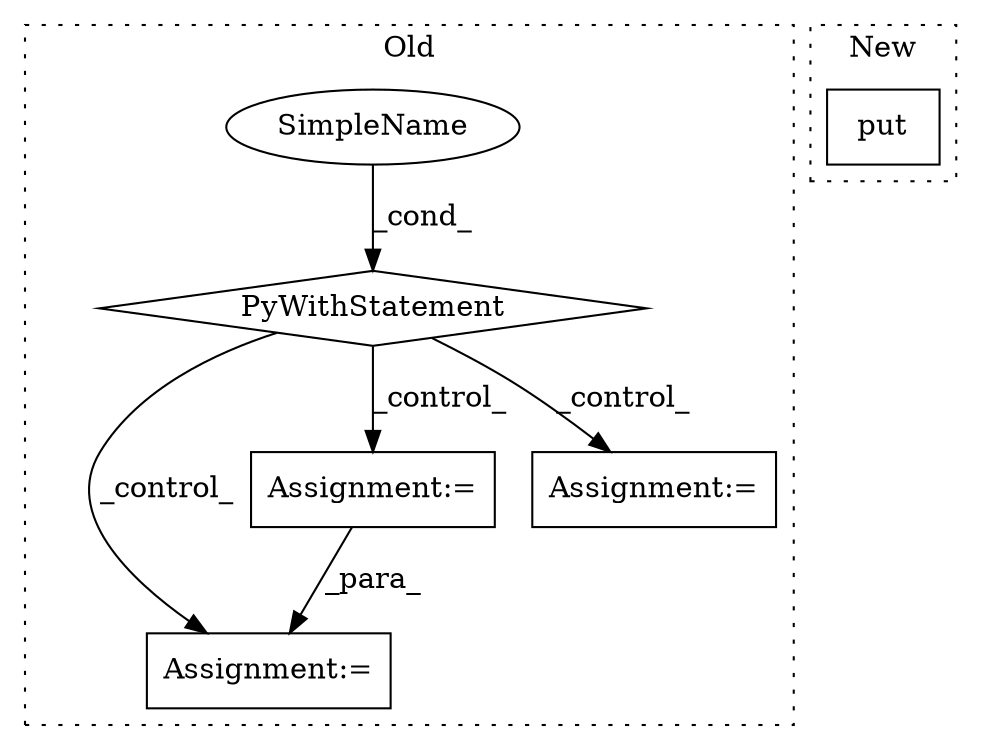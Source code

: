 digraph G {
subgraph cluster0 {
1 [label="PyWithStatement" a="104" s="12660,12690" l="10,2" shape="diamond"];
3 [label="Assignment:=" a="7" s="12793" l="1" shape="box"];
4 [label="SimpleName" a="42" s="" l="" shape="ellipse"];
5 [label="Assignment:=" a="7" s="12705" l="2" shape="box"];
6 [label="Assignment:=" a="7" s="12831" l="1" shape="box"];
label = "Old";
style="dotted";
}
subgraph cluster1 {
2 [label="put" a="32" s="6204,6242" l="4,1" shape="box"];
label = "New";
style="dotted";
}
1 -> 3 [label="_control_"];
1 -> 6 [label="_control_"];
1 -> 5 [label="_control_"];
4 -> 1 [label="_cond_"];
5 -> 3 [label="_para_"];
}